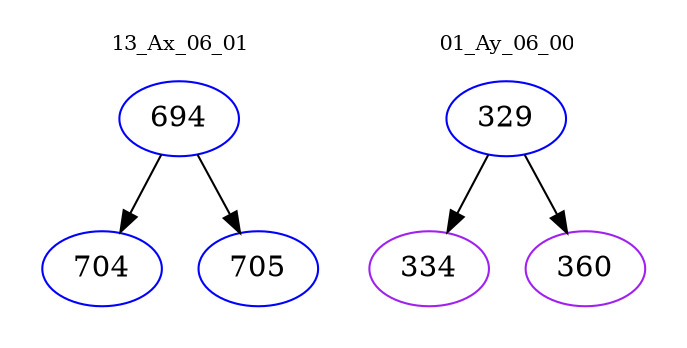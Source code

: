 digraph{
subgraph cluster_0 {
color = white
label = "13_Ax_06_01";
fontsize=10;
T0_694 [label="694", color="blue"]
T0_694 -> T0_704 [color="black"]
T0_704 [label="704", color="blue"]
T0_694 -> T0_705 [color="black"]
T0_705 [label="705", color="blue"]
}
subgraph cluster_1 {
color = white
label = "01_Ay_06_00";
fontsize=10;
T1_329 [label="329", color="blue"]
T1_329 -> T1_334 [color="black"]
T1_334 [label="334", color="purple"]
T1_329 -> T1_360 [color="black"]
T1_360 [label="360", color="purple"]
}
}
